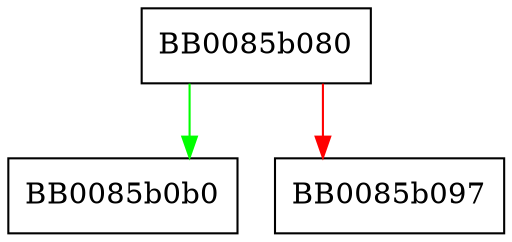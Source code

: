 digraph asn1_bio_read {
  node [shape="box"];
  graph [splines=ortho];
  BB0085b080 -> BB0085b0b0 [color="green"];
  BB0085b080 -> BB0085b097 [color="red"];
}